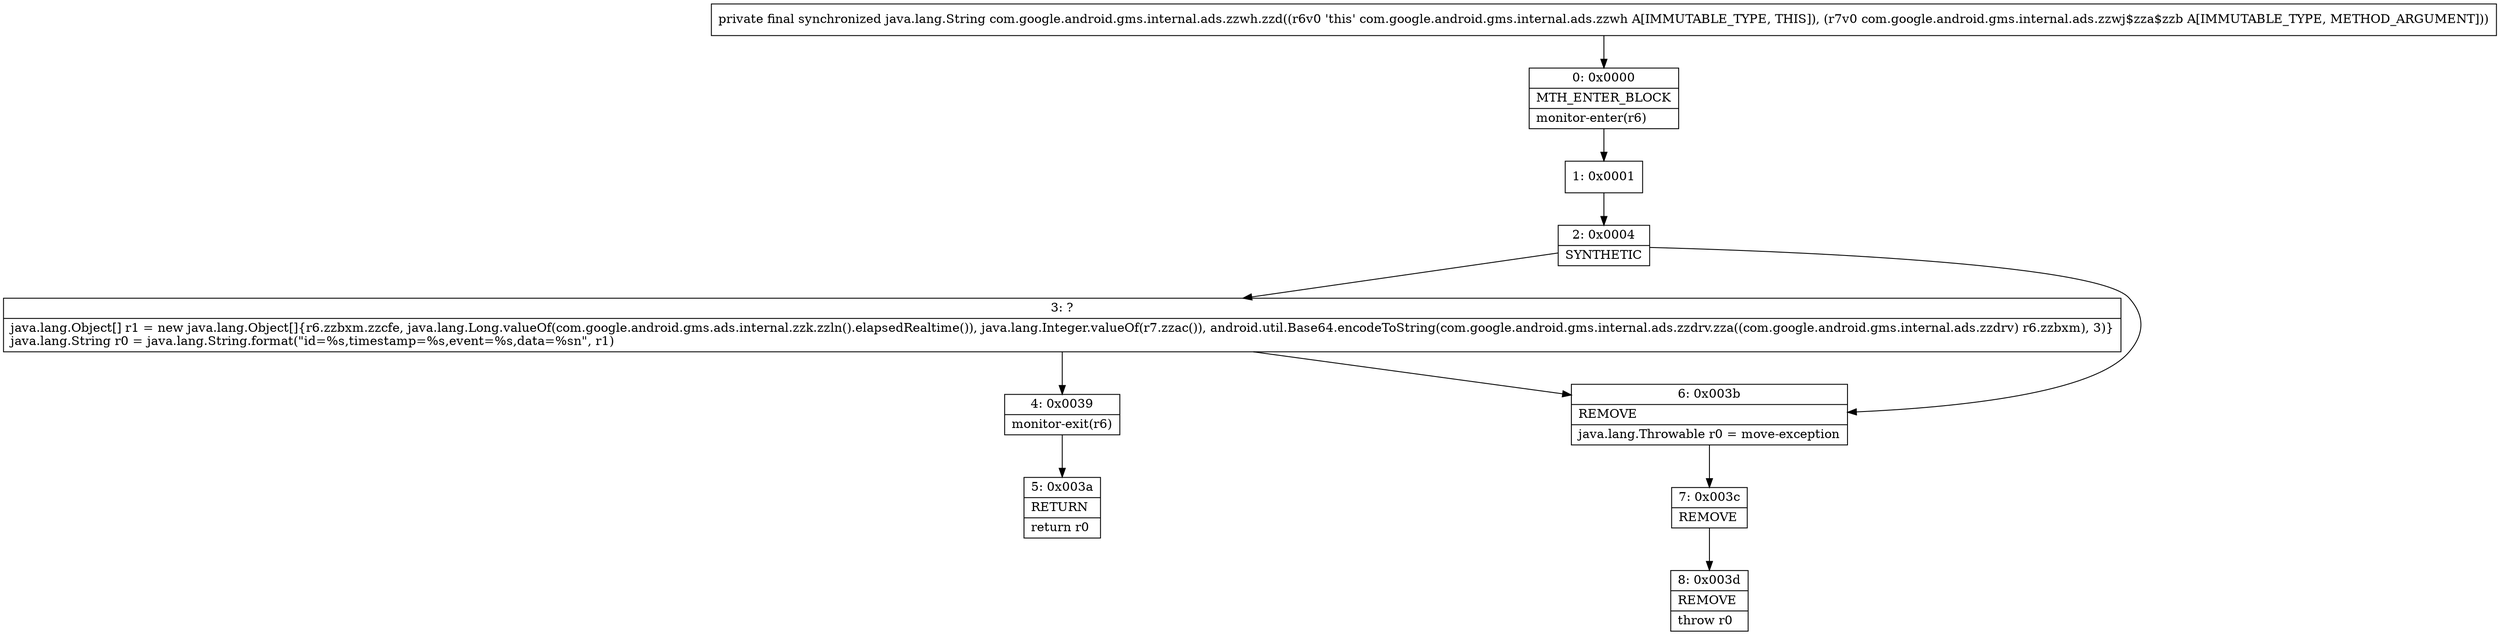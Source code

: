 digraph "CFG forcom.google.android.gms.internal.ads.zzwh.zzd(Lcom\/google\/android\/gms\/internal\/ads\/zzwj$zza$zzb;)Ljava\/lang\/String;" {
Node_0 [shape=record,label="{0\:\ 0x0000|MTH_ENTER_BLOCK\l|monitor\-enter(r6)\l}"];
Node_1 [shape=record,label="{1\:\ 0x0001}"];
Node_2 [shape=record,label="{2\:\ 0x0004|SYNTHETIC\l}"];
Node_3 [shape=record,label="{3\:\ ?|java.lang.Object[] r1 = new java.lang.Object[]\{r6.zzbxm.zzcfe, java.lang.Long.valueOf(com.google.android.gms.ads.internal.zzk.zzln().elapsedRealtime()), java.lang.Integer.valueOf(r7.zzac()), android.util.Base64.encodeToString(com.google.android.gms.internal.ads.zzdrv.zza((com.google.android.gms.internal.ads.zzdrv) r6.zzbxm), 3)\}\ljava.lang.String r0 = java.lang.String.format(\"id=%s,timestamp=%s,event=%s,data=%sn\", r1)\l}"];
Node_4 [shape=record,label="{4\:\ 0x0039|monitor\-exit(r6)\l}"];
Node_5 [shape=record,label="{5\:\ 0x003a|RETURN\l|return r0\l}"];
Node_6 [shape=record,label="{6\:\ 0x003b|REMOVE\l|java.lang.Throwable r0 = move\-exception\l}"];
Node_7 [shape=record,label="{7\:\ 0x003c|REMOVE\l}"];
Node_8 [shape=record,label="{8\:\ 0x003d|REMOVE\l|throw r0\l}"];
MethodNode[shape=record,label="{private final synchronized java.lang.String com.google.android.gms.internal.ads.zzwh.zzd((r6v0 'this' com.google.android.gms.internal.ads.zzwh A[IMMUTABLE_TYPE, THIS]), (r7v0 com.google.android.gms.internal.ads.zzwj$zza$zzb A[IMMUTABLE_TYPE, METHOD_ARGUMENT])) }"];
MethodNode -> Node_0;
Node_0 -> Node_1;
Node_1 -> Node_2;
Node_2 -> Node_3;
Node_2 -> Node_6;
Node_3 -> Node_6;
Node_3 -> Node_4;
Node_4 -> Node_5;
Node_6 -> Node_7;
Node_7 -> Node_8;
}

